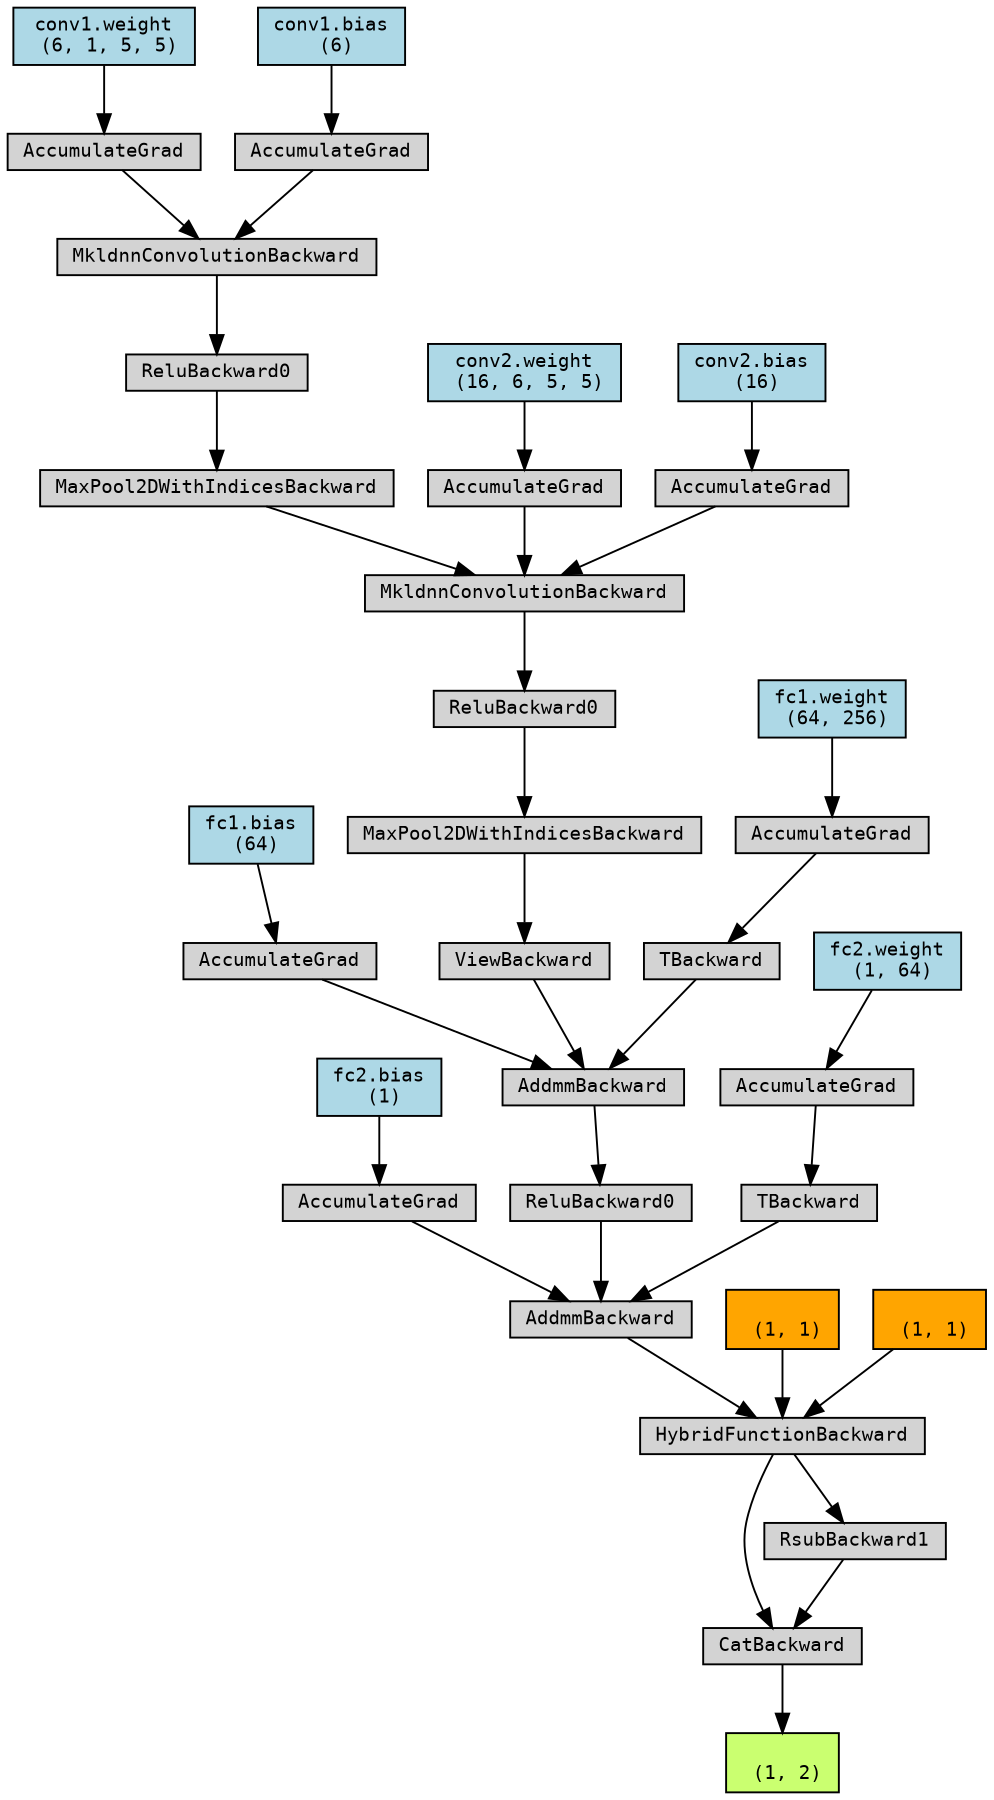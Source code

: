 digraph {
	graph [size="12,12"]
	node [align=left fontname=monospace fontsize=10 height=0.2 ranksep=0.1 shape=box style=filled]
	2811249434176 [label="
 (1, 2)" fillcolor=darkolivegreen1]
	2811242275888 [label=CatBackward]
	2811254103392 -> 2811242275888
	2811254103392 [label=HybridFunctionBackward]
	2811242275120 -> 2811254103392
	2811242275120 [label=AddmmBackward]
	2811193541632 -> 2811242275120
	2811192554752 [label="fc2.bias
 (1)" fillcolor=lightblue]
	2811192554752 -> 2811193541632
	2811193541632 [label=AccumulateGrad]
	2811240619360 -> 2811242275120
	2811240619360 [label=ReluBackward0]
	2811240619936 -> 2811240619360
	2811240619936 [label=AddmmBackward]
	2811193541296 -> 2811240619936
	2811192240640 [label="fc1.bias
 (64)" fillcolor=lightblue]
	2811192240640 -> 2811193541296
	2811193541296 [label=AccumulateGrad]
	2811240619840 -> 2811240619936
	2811240619840 [label=ViewBackward]
	2811240618784 -> 2811240619840
	2811240618784 [label=MaxPool2DWithIndicesBackward]
	2811240619312 -> 2811240618784
	2811240619312 [label=ReluBackward0]
	2811244225728 -> 2811240619312
	2811244225728 [label=MkldnnConvolutionBackward]
	2811244227696 -> 2811244225728
	2811244227696 [label=MaxPool2DWithIndicesBackward]
	2811244228416 -> 2811244227696
	2811244228416 [label=ReluBackward0]
	2811193614048 -> 2811244228416
	2811193614048 [label=MkldnnConvolutionBackward]
	2811242295152 -> 2811193614048
	2811192557376 [label="conv1.weight
 (6, 1, 5, 5)" fillcolor=lightblue]
	2811192557376 -> 2811242295152
	2811242295152 [label=AccumulateGrad]
	2811242292272 -> 2811193614048
	2811192554112 [label="conv1.bias
 (6)" fillcolor=lightblue]
	2811192554112 -> 2811242292272
	2811242292272 [label=AccumulateGrad]
	2811193612416 -> 2811244225728
	2811192239872 [label="conv2.weight
 (16, 6, 5, 5)" fillcolor=lightblue]
	2811192239872 -> 2811193612416
	2811193612416 [label=AccumulateGrad]
	2811193612128 -> 2811244225728
	2811192239232 [label="conv2.bias
 (16)" fillcolor=lightblue]
	2811192239232 -> 2811193612128
	2811193612128 [label=AccumulateGrad]
	2811240617008 -> 2811240619936
	2811240617008 [label=TBackward]
	2811193540816 -> 2811240617008
	2811192554880 [label="fc1.weight
 (64, 256)" fillcolor=lightblue]
	2811192554880 -> 2811193540816
	2811193540816 [label=AccumulateGrad]
	2811240619264 -> 2811242275120
	2811240619264 [label=TBackward]
	2811193543648 -> 2811240619264
	2813173870208 [label="fc2.weight
 (1, 64)" fillcolor=lightblue]
	2813173870208 -> 2811193543648
	2811193543648 [label=AccumulateGrad]
	2811234593920 -> 2811254103392
	2811234593920 [label="
 (1, 1)" fillcolor=orange]
	2811237117760 -> 2811254103392
	2811237117760 [label="
 (1, 1)" fillcolor=orange]
	2811242277088 -> 2811242275888
	2811242277088 [label=RsubBackward1]
	2811254103392 -> 2811242277088
	2811242275888 -> 2811249434176
}
